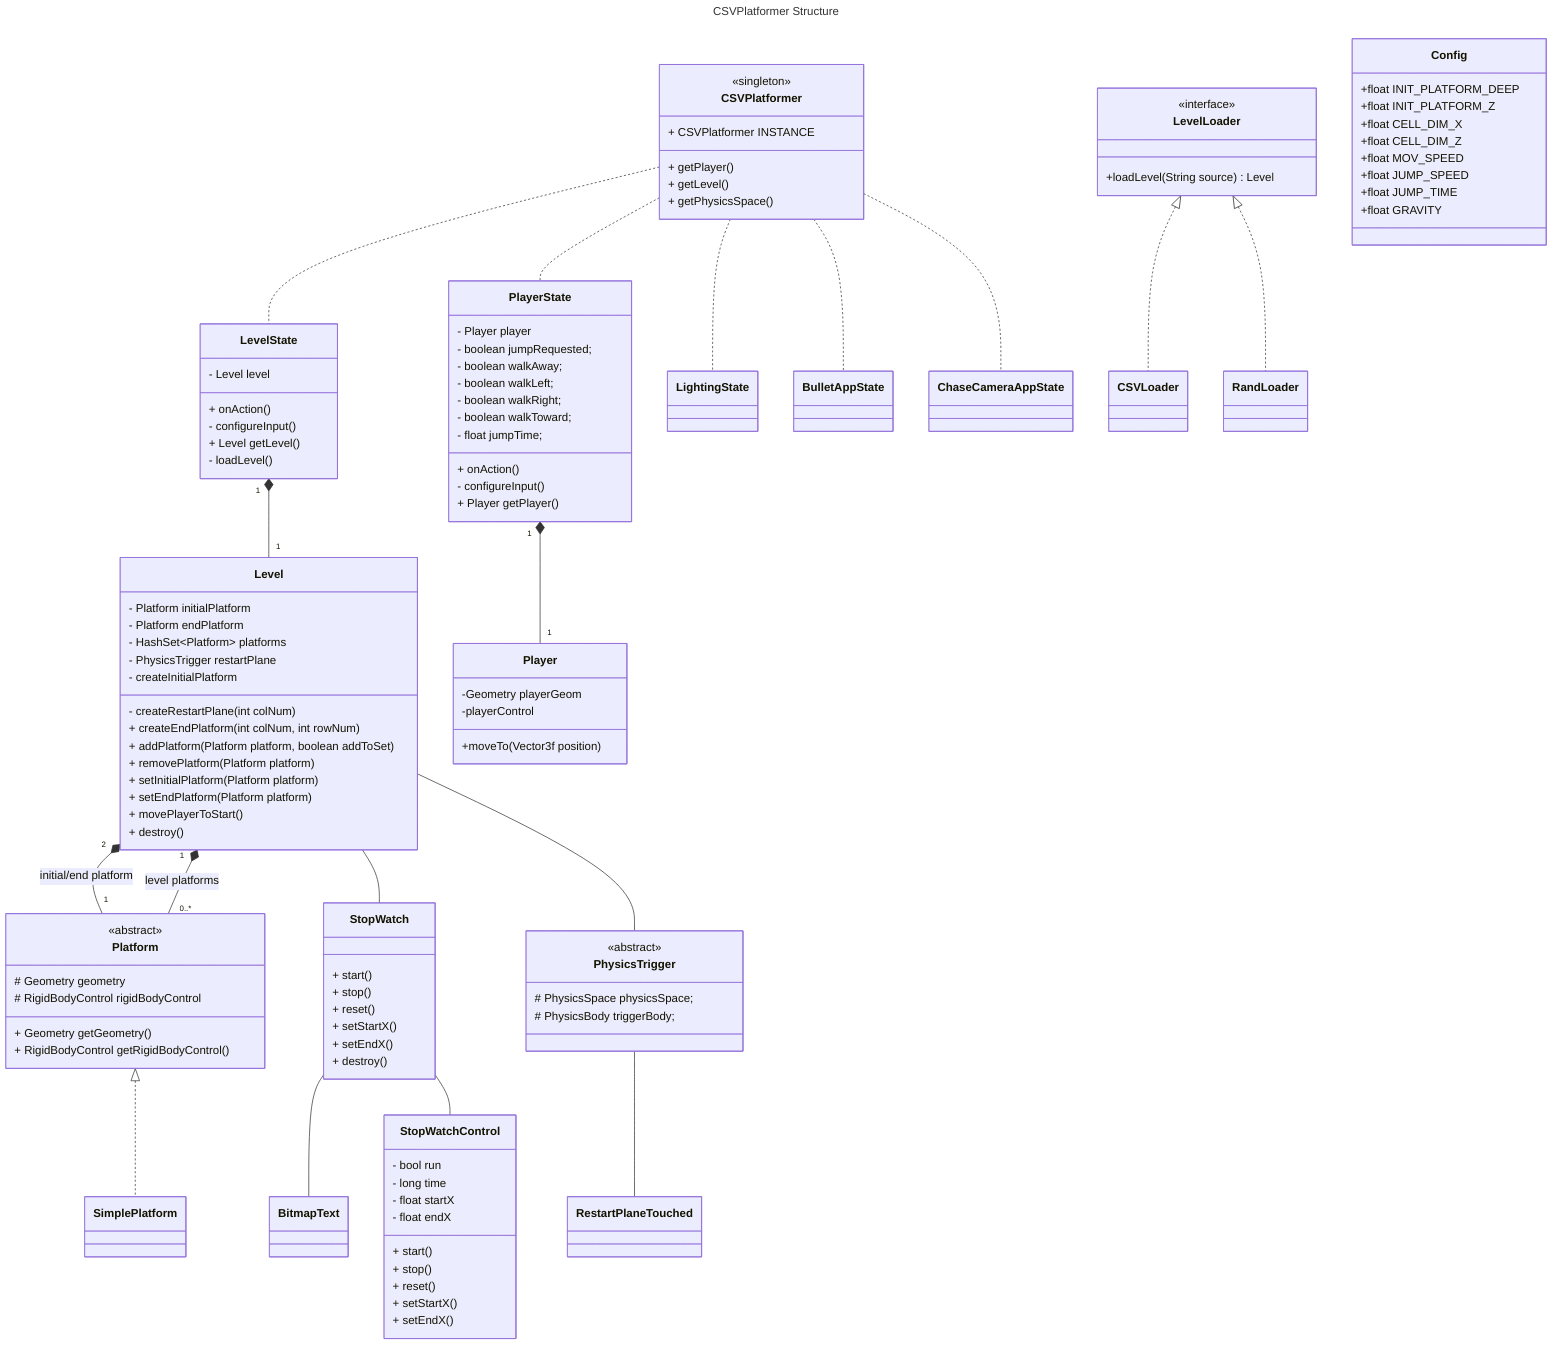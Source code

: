 ---
title: CSVPlatformer Structure
---
classDiagram
    class LevelState {
        - Level level
        + onAction()
        - configureInput()
        + Level getLevel()
        - loadLevel()
    }
    class LightingState
    class LightingState
    class PlayerState {
        - Player player
        - boolean jumpRequested;
        - boolean walkAway;
        - boolean walkLeft;
        - boolean walkRight;
        - boolean walkToward;
        - float jumpTime;
        + onAction()
        - configureInput()
        + Player getPlayer()
    }
    class BulletAppState
    class CSVPlatformer {
        <<singleton>>
        + CSVPlatformer INSTANCE
        + getPlayer()
        + getLevel()
        + getPhysicsSpace()
    }
    class LevelLoader {
        <<interface>>
        +loadLevel(String source) Level
    }
    class CSVLoader
    class RandLoader
    class Level {
        - Platform initialPlatform
        - Platform endPlatform
        - HashSet~Platform~ platforms
        - PhysicsTrigger restartPlane
        - createRestartPlane(int colNum)
        - createInitialPlatform
        + createEndPlatform(int colNum, int rowNum)
        + addPlatform(Platform platform, boolean addToSet)
        + removePlatform(Platform platform)
        + setInitialPlatform(Platform platform)
        + setEndPlatform(Platform platform)
        + movePlayerToStart()
        + destroy()
    }
    class Player {
        -Geometry playerGeom
        -playerControl
        +moveTo(Vector3f position)
    }
    class Platform {
        <<abstract>>
        # Geometry geometry
        # RigidBodyControl rigidBodyControl
        + Geometry getGeometry()
        + RigidBodyControl getRigidBodyControl()
    }
    class SimplePlatform
    class Config {
        +float INIT_PLATFORM_DEEP
        +float INIT_PLATFORM_Z
        +float CELL_DIM_X
        +float CELL_DIM_Z
        +float MOV_SPEED
        +float JUMP_SPEED
        +float JUMP_TIME
        +float GRAVITY
    }
    class StopWatch {
        + start()
        + stop()
        + reset()
        + setStartX()
        + setEndX()
        + destroy()
    }
    class StopWatchControl {
        - bool run
        - long time
        - float startX
        - float endX
        + start()
        + stop()
        + reset()
        + setStartX()
        + setEndX()
    }
    class PhysicsTrigger {
        <<abstract>>
        # PhysicsSpace physicsSpace;
        # PhysicsBody triggerBody;
    }

    CSVPlatformer .. LevelState
    CSVPlatformer .. PlayerState
    CSVPlatformer .. LightingState
    CSVPlatformer .. BulletAppState
    CSVPlatformer .. ChaseCameraAppState
    LevelLoader <|.. CSVLoader
    LevelLoader <|.. RandLoader
    LevelState "1" *-- "1" Level
    Level "2" *-- "1" Platform: initial/end platform
    Level "1" *-- "0..*" Platform: level platforms
    Platform <|.. SimplePlatform
    Level -- StopWatch
    StopWatch -- BitmapText
    StopWatch -- StopWatchControl
    Level -- PhysicsTrigger
    PhysicsTrigger -- RestartPlaneTouched
    PlayerState "1" *-- "1" Player